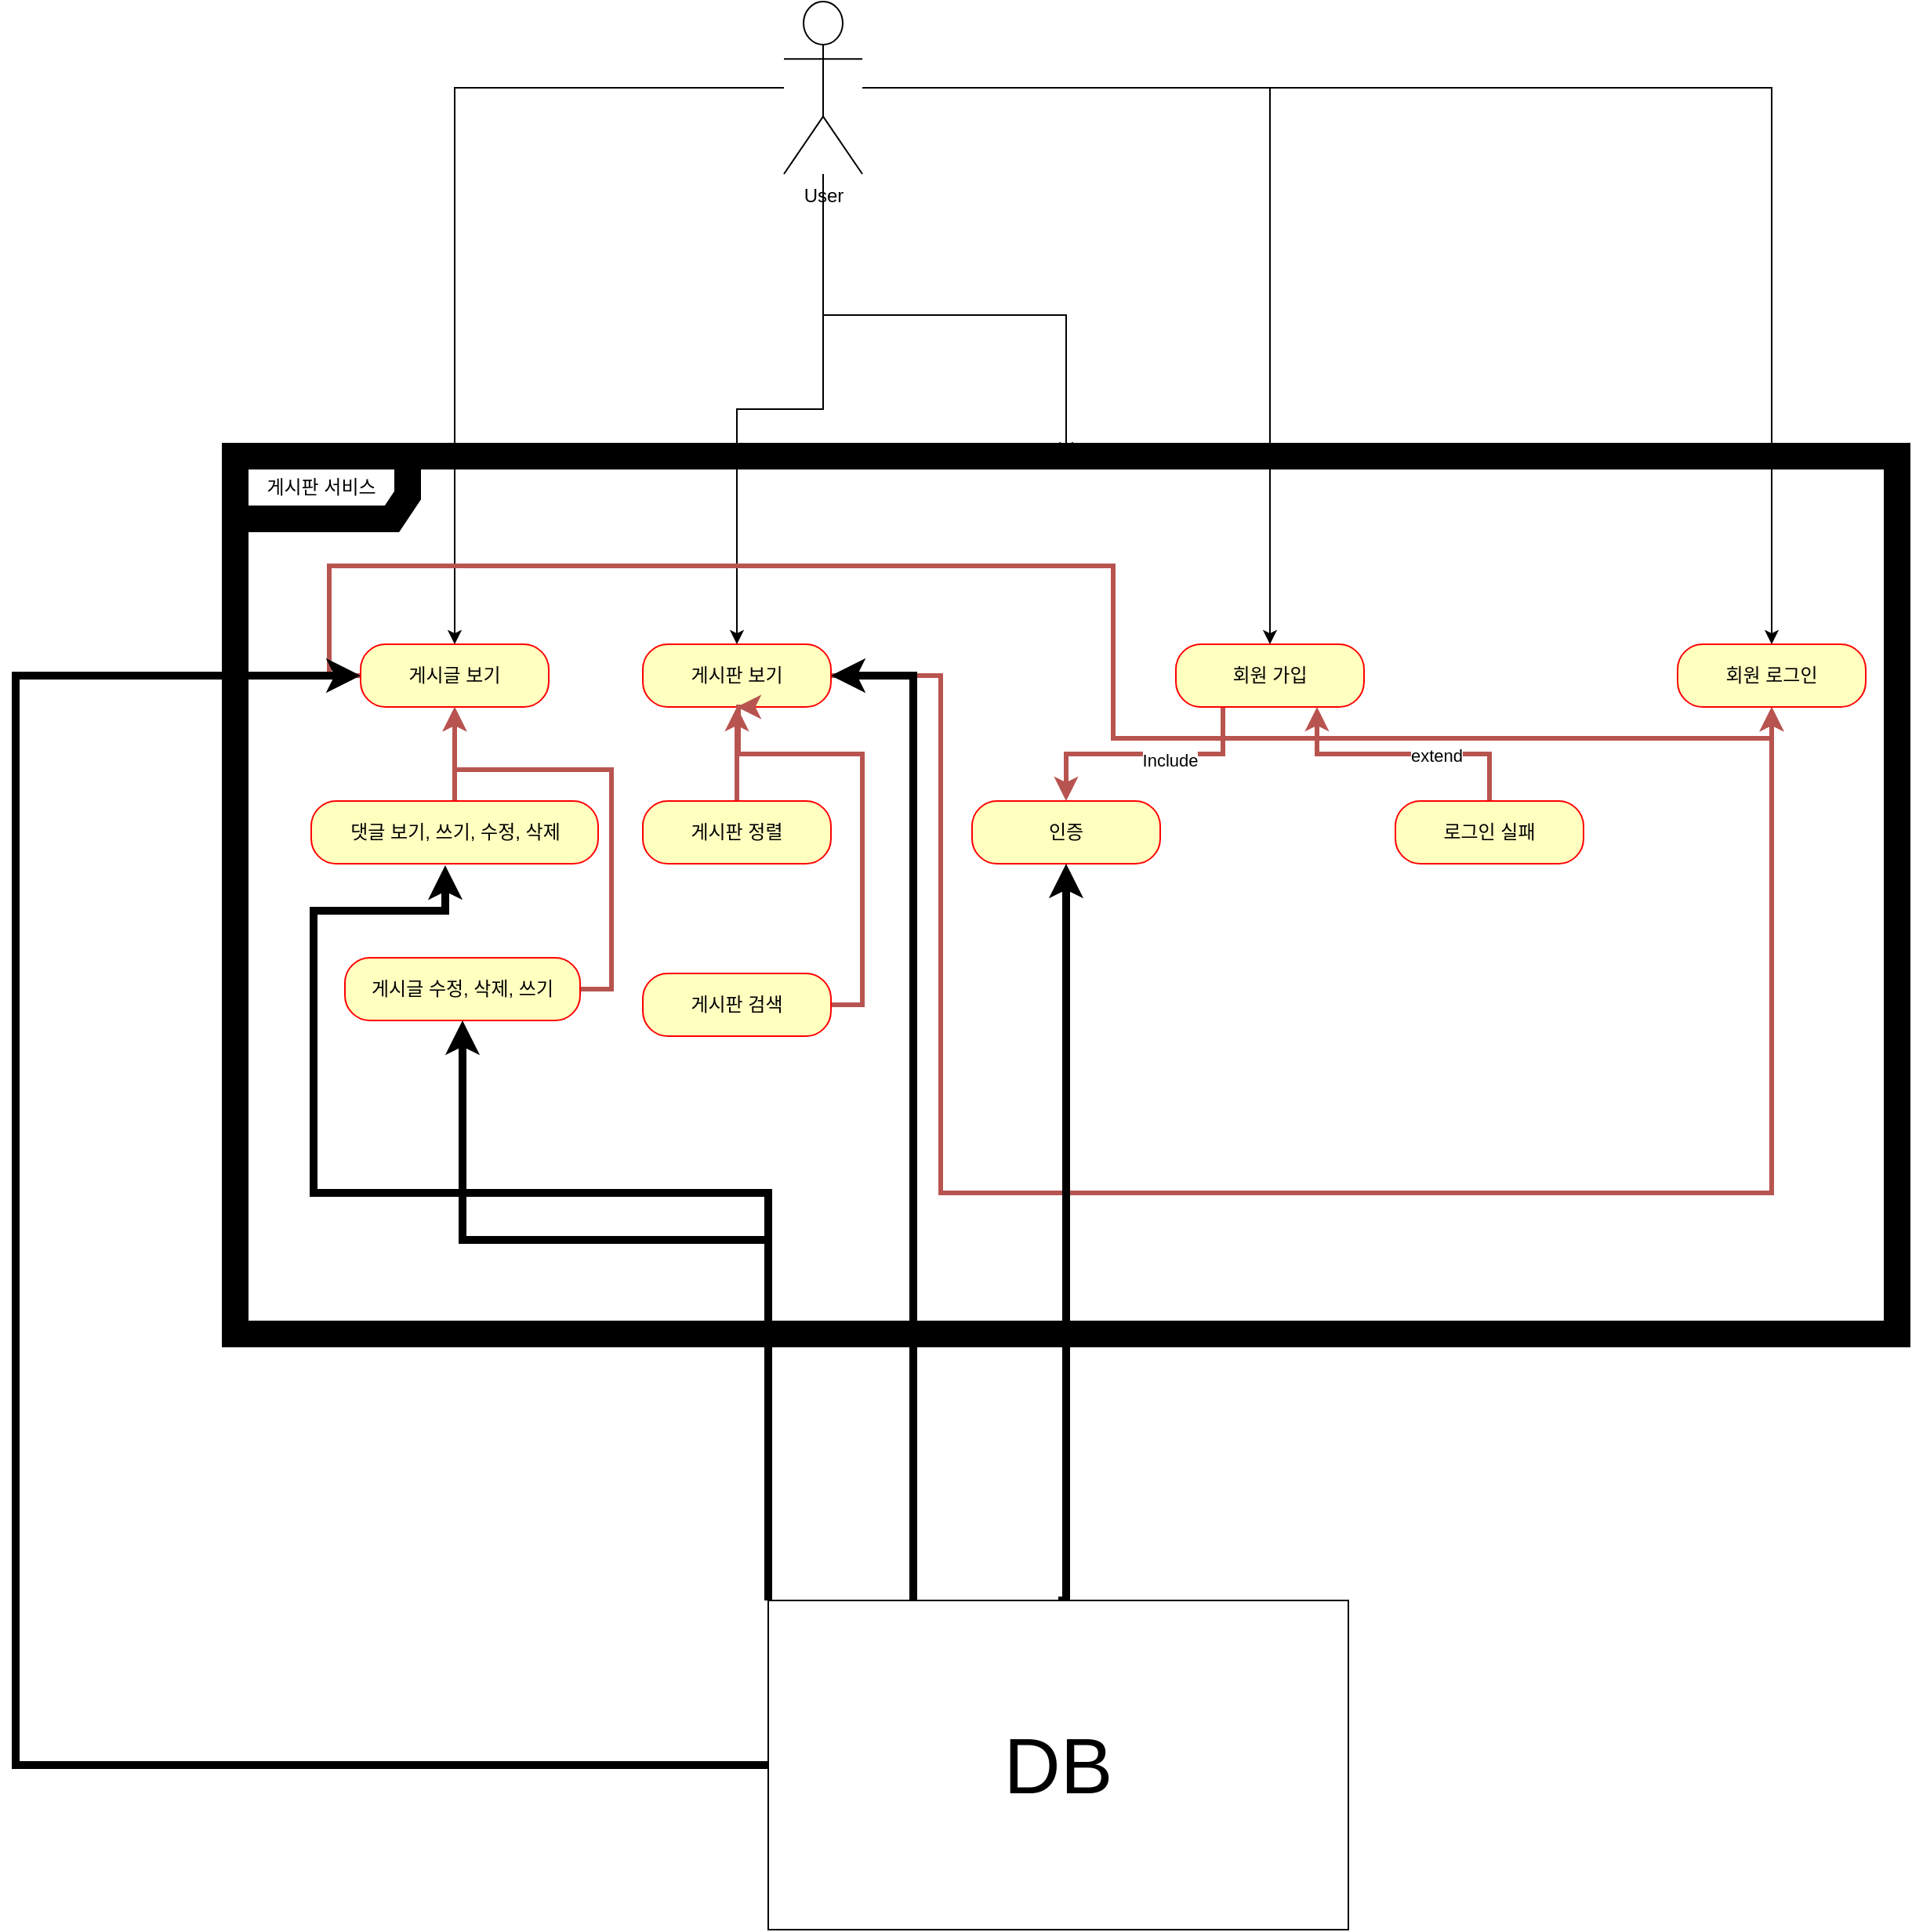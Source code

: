 <mxfile version="21.3.2" type="github">
  <diagram name="페이지-1" id="TuJsAdHhe2In2SE8tV6I">
    <mxGraphModel dx="2887" dy="1126" grid="1" gridSize="10" guides="1" tooltips="1" connect="1" arrows="1" fold="1" page="1" pageScale="1" pageWidth="827" pageHeight="1169" math="0" shadow="0">
      <root>
        <mxCell id="0" />
        <mxCell id="1" parent="0" />
        <mxCell id="raB9G4agvl3rUdxN47PU-23" style="edgeStyle=orthogonalEdgeStyle;rounded=0;orthogonalLoop=1;jettySize=auto;html=1;" edge="1" parent="1" source="raB9G4agvl3rUdxN47PU-1" target="raB9G4agvl3rUdxN47PU-4">
          <mxGeometry relative="1" as="geometry" />
        </mxCell>
        <mxCell id="raB9G4agvl3rUdxN47PU-25" style="edgeStyle=orthogonalEdgeStyle;rounded=0;orthogonalLoop=1;jettySize=auto;html=1;" edge="1" parent="1" source="raB9G4agvl3rUdxN47PU-1" target="raB9G4agvl3rUdxN47PU-6">
          <mxGeometry relative="1" as="geometry" />
        </mxCell>
        <mxCell id="raB9G4agvl3rUdxN47PU-26" style="edgeStyle=orthogonalEdgeStyle;rounded=0;orthogonalLoop=1;jettySize=auto;html=1;" edge="1" parent="1" source="raB9G4agvl3rUdxN47PU-1" target="raB9G4agvl3rUdxN47PU-7">
          <mxGeometry relative="1" as="geometry" />
        </mxCell>
        <mxCell id="raB9G4agvl3rUdxN47PU-27" style="edgeStyle=orthogonalEdgeStyle;rounded=0;orthogonalLoop=1;jettySize=auto;html=1;entryX=0.5;entryY=0;entryDx=0;entryDy=0;" edge="1" parent="1" source="raB9G4agvl3rUdxN47PU-1" target="raB9G4agvl3rUdxN47PU-10">
          <mxGeometry relative="1" as="geometry" />
        </mxCell>
        <mxCell id="raB9G4agvl3rUdxN47PU-65" value="" style="edgeStyle=orthogonalEdgeStyle;rounded=0;orthogonalLoop=1;jettySize=auto;html=1;" edge="1" parent="1" source="raB9G4agvl3rUdxN47PU-1" target="raB9G4agvl3rUdxN47PU-2">
          <mxGeometry relative="1" as="geometry" />
        </mxCell>
        <mxCell id="raB9G4agvl3rUdxN47PU-1" value="User" style="shape=umlActor;verticalLabelPosition=bottom;verticalAlign=top;html=1;" vertex="1" parent="1">
          <mxGeometry x="80" y="280" width="50" height="110" as="geometry" />
        </mxCell>
        <mxCell id="raB9G4agvl3rUdxN47PU-2" value="게시판 서비스" style="shape=umlFrame;whiteSpace=wrap;html=1;pointerEvents=0;strokeWidth=17;width=110;height=40;" vertex="1" parent="1">
          <mxGeometry x="-270" y="570" width="1060" height="560" as="geometry" />
        </mxCell>
        <mxCell id="raB9G4agvl3rUdxN47PU-62" style="edgeStyle=orthogonalEdgeStyle;rounded=0;orthogonalLoop=1;jettySize=auto;html=1;exitX=0;exitY=0.5;exitDx=0;exitDy=0;entryX=0.5;entryY=1;entryDx=0;entryDy=0;fillColor=#f8cecc;strokeColor=#b85450;strokeWidth=3;" edge="1" parent="1" source="raB9G4agvl3rUdxN47PU-4" target="raB9G4agvl3rUdxN47PU-10">
          <mxGeometry relative="1" as="geometry">
            <Array as="points">
              <mxPoint x="-210" y="710" />
              <mxPoint x="-210" y="640" />
              <mxPoint x="290" y="640" />
              <mxPoint x="290" y="750" />
              <mxPoint x="710" y="750" />
            </Array>
          </mxGeometry>
        </mxCell>
        <mxCell id="raB9G4agvl3rUdxN47PU-4" value="게시글 보기" style="rounded=1;whiteSpace=wrap;html=1;arcSize=40;fontColor=#000000;fillColor=#ffffc0;strokeColor=#ff0000;" vertex="1" parent="1">
          <mxGeometry x="-190" y="690" width="120" height="40" as="geometry" />
        </mxCell>
        <mxCell id="raB9G4agvl3rUdxN47PU-40" style="edgeStyle=orthogonalEdgeStyle;rounded=0;orthogonalLoop=1;jettySize=auto;html=1;exitX=1;exitY=0.5;exitDx=0;exitDy=0;fillColor=#f8cecc;strokeColor=#b85450;strokeWidth=3;" edge="1" parent="1" source="raB9G4agvl3rUdxN47PU-6" target="raB9G4agvl3rUdxN47PU-10">
          <mxGeometry relative="1" as="geometry">
            <Array as="points">
              <mxPoint x="180" y="710" />
              <mxPoint x="180" y="1040" />
              <mxPoint x="710" y="1040" />
            </Array>
          </mxGeometry>
        </mxCell>
        <mxCell id="raB9G4agvl3rUdxN47PU-6" value="게시판 보기" style="rounded=1;whiteSpace=wrap;html=1;arcSize=40;fontColor=#000000;fillColor=#ffffc0;strokeColor=#ff0000;" vertex="1" parent="1">
          <mxGeometry x="-10" y="690" width="120" height="40" as="geometry" />
        </mxCell>
        <mxCell id="raB9G4agvl3rUdxN47PU-33" style="edgeStyle=orthogonalEdgeStyle;rounded=0;orthogonalLoop=1;jettySize=auto;html=1;exitX=0.25;exitY=1;exitDx=0;exitDy=0;fillColor=#f8cecc;strokeColor=#b85450;strokeWidth=3;" edge="1" parent="1" source="raB9G4agvl3rUdxN47PU-7" target="raB9G4agvl3rUdxN47PU-11">
          <mxGeometry relative="1" as="geometry" />
        </mxCell>
        <mxCell id="raB9G4agvl3rUdxN47PU-34" value="Include" style="edgeLabel;html=1;align=center;verticalAlign=middle;resizable=0;points=[];" vertex="1" connectable="0" parent="raB9G4agvl3rUdxN47PU-33">
          <mxGeometry x="-0.2" y="4" relative="1" as="geometry">
            <mxPoint as="offset" />
          </mxGeometry>
        </mxCell>
        <mxCell id="raB9G4agvl3rUdxN47PU-7" value="회원 가입" style="rounded=1;whiteSpace=wrap;html=1;arcSize=40;fontColor=#000000;fillColor=#ffffc0;strokeColor=#ff0000;" vertex="1" parent="1">
          <mxGeometry x="330" y="690" width="120" height="40" as="geometry" />
        </mxCell>
        <mxCell id="raB9G4agvl3rUdxN47PU-10" value="회원 로그인" style="rounded=1;whiteSpace=wrap;html=1;arcSize=40;fontColor=#000000;fillColor=#ffffc0;strokeColor=#ff0000;" vertex="1" parent="1">
          <mxGeometry x="650" y="690" width="120" height="40" as="geometry" />
        </mxCell>
        <mxCell id="raB9G4agvl3rUdxN47PU-11" value="인증" style="rounded=1;whiteSpace=wrap;html=1;arcSize=40;fontColor=#000000;fillColor=#ffffc0;strokeColor=#ff0000;" vertex="1" parent="1">
          <mxGeometry x="200" y="790" width="120" height="40" as="geometry" />
        </mxCell>
        <mxCell id="raB9G4agvl3rUdxN47PU-37" style="edgeStyle=orthogonalEdgeStyle;rounded=0;orthogonalLoop=1;jettySize=auto;html=1;exitX=0.5;exitY=0;exitDx=0;exitDy=0;entryX=0.75;entryY=1;entryDx=0;entryDy=0;fillColor=#f8cecc;strokeColor=#b85450;strokeWidth=3;" edge="1" parent="1" source="raB9G4agvl3rUdxN47PU-12" target="raB9G4agvl3rUdxN47PU-7">
          <mxGeometry relative="1" as="geometry" />
        </mxCell>
        <mxCell id="raB9G4agvl3rUdxN47PU-38" value="extend" style="edgeLabel;html=1;align=center;verticalAlign=middle;resizable=0;points=[];" vertex="1" connectable="0" parent="raB9G4agvl3rUdxN47PU-37">
          <mxGeometry x="-0.247" y="1" relative="1" as="geometry">
            <mxPoint as="offset" />
          </mxGeometry>
        </mxCell>
        <mxCell id="raB9G4agvl3rUdxN47PU-12" value="로그인 실패" style="rounded=1;whiteSpace=wrap;html=1;arcSize=40;fontColor=#000000;fillColor=#ffffc0;strokeColor=#ff0000;" vertex="1" parent="1">
          <mxGeometry x="470" y="790" width="120" height="40" as="geometry" />
        </mxCell>
        <mxCell id="raB9G4agvl3rUdxN47PU-44" style="edgeStyle=orthogonalEdgeStyle;rounded=0;orthogonalLoop=1;jettySize=auto;html=1;exitX=0.5;exitY=0;exitDx=0;exitDy=0;fillColor=#f8cecc;strokeColor=#b85450;strokeWidth=3;" edge="1" parent="1" source="raB9G4agvl3rUdxN47PU-13" target="raB9G4agvl3rUdxN47PU-6">
          <mxGeometry relative="1" as="geometry" />
        </mxCell>
        <mxCell id="raB9G4agvl3rUdxN47PU-13" value="게시판 정렬" style="rounded=1;whiteSpace=wrap;html=1;arcSize=40;fontColor=#000000;fillColor=#ffffc0;strokeColor=#ff0000;" vertex="1" parent="1">
          <mxGeometry x="-10" y="790" width="120" height="40" as="geometry" />
        </mxCell>
        <mxCell id="raB9G4agvl3rUdxN47PU-45" style="edgeStyle=orthogonalEdgeStyle;rounded=0;orthogonalLoop=1;jettySize=auto;html=1;exitX=1;exitY=0.5;exitDx=0;exitDy=0;fillColor=#f8cecc;strokeColor=#b85450;strokeWidth=3;" edge="1" parent="1" source="raB9G4agvl3rUdxN47PU-14">
          <mxGeometry relative="1" as="geometry">
            <mxPoint x="50" y="730" as="targetPoint" />
            <Array as="points">
              <mxPoint x="130" y="920" />
              <mxPoint x="130" y="760" />
              <mxPoint x="51" y="760" />
            </Array>
          </mxGeometry>
        </mxCell>
        <mxCell id="raB9G4agvl3rUdxN47PU-14" value="게시판 검색" style="rounded=1;whiteSpace=wrap;html=1;arcSize=40;fontColor=#000000;fillColor=#ffffc0;strokeColor=#ff0000;" vertex="1" parent="1">
          <mxGeometry x="-10" y="900" width="120" height="40" as="geometry" />
        </mxCell>
        <mxCell id="raB9G4agvl3rUdxN47PU-49" style="edgeStyle=orthogonalEdgeStyle;rounded=0;orthogonalLoop=1;jettySize=auto;html=1;exitX=1;exitY=0.5;exitDx=0;exitDy=0;entryX=0.5;entryY=1;entryDx=0;entryDy=0;fillColor=#f8cecc;strokeColor=#b85450;strokeWidth=3;" edge="1" parent="1" source="raB9G4agvl3rUdxN47PU-18" target="raB9G4agvl3rUdxN47PU-4">
          <mxGeometry relative="1" as="geometry">
            <Array as="points">
              <mxPoint x="-30" y="910" />
              <mxPoint x="-30" y="770" />
              <mxPoint x="-130" y="770" />
            </Array>
          </mxGeometry>
        </mxCell>
        <mxCell id="raB9G4agvl3rUdxN47PU-18" value="게시글 수정, 삭제, 쓰기" style="rounded=1;whiteSpace=wrap;html=1;arcSize=40;fontColor=#000000;fillColor=#ffffc0;strokeColor=#ff0000;" vertex="1" parent="1">
          <mxGeometry x="-200" y="890" width="150" height="40" as="geometry" />
        </mxCell>
        <mxCell id="raB9G4agvl3rUdxN47PU-46" style="edgeStyle=orthogonalEdgeStyle;rounded=0;orthogonalLoop=1;jettySize=auto;html=1;exitX=0.5;exitY=0;exitDx=0;exitDy=0;entryX=0.5;entryY=1;entryDx=0;entryDy=0;fillColor=#f8cecc;strokeColor=#b85450;strokeWidth=3;" edge="1" parent="1" source="raB9G4agvl3rUdxN47PU-19" target="raB9G4agvl3rUdxN47PU-4">
          <mxGeometry relative="1" as="geometry" />
        </mxCell>
        <mxCell id="raB9G4agvl3rUdxN47PU-19" value="댓글 보기, 쓰기, 수정, 삭제" style="rounded=1;whiteSpace=wrap;html=1;arcSize=40;fontColor=#000000;fillColor=#ffffc0;strokeColor=#ff0000;" vertex="1" parent="1">
          <mxGeometry x="-221.5" y="790" width="183" height="40" as="geometry" />
        </mxCell>
        <mxCell id="raB9G4agvl3rUdxN47PU-29" style="edgeStyle=orthogonalEdgeStyle;rounded=0;orthogonalLoop=1;jettySize=auto;html=1;exitX=0.5;exitY=1;exitDx=0;exitDy=0;" edge="1" parent="1" source="raB9G4agvl3rUdxN47PU-14" target="raB9G4agvl3rUdxN47PU-14">
          <mxGeometry relative="1" as="geometry" />
        </mxCell>
        <mxCell id="raB9G4agvl3rUdxN47PU-53" style="edgeStyle=orthogonalEdgeStyle;rounded=0;orthogonalLoop=1;jettySize=auto;html=1;exitX=0.5;exitY=0;exitDx=0;exitDy=0;strokeWidth=5;" edge="1" parent="1" source="raB9G4agvl3rUdxN47PU-50" target="raB9G4agvl3rUdxN47PU-11">
          <mxGeometry relative="1" as="geometry">
            <Array as="points">
              <mxPoint x="260" y="1300" />
            </Array>
          </mxGeometry>
        </mxCell>
        <mxCell id="raB9G4agvl3rUdxN47PU-55" style="edgeStyle=orthogonalEdgeStyle;rounded=0;orthogonalLoop=1;jettySize=auto;html=1;exitX=0;exitY=0;exitDx=0;exitDy=0;strokeWidth=5;" edge="1" parent="1" source="raB9G4agvl3rUdxN47PU-50" target="raB9G4agvl3rUdxN47PU-18">
          <mxGeometry relative="1" as="geometry">
            <Array as="points">
              <mxPoint x="70" y="1070" />
              <mxPoint x="-125" y="1070" />
            </Array>
          </mxGeometry>
        </mxCell>
        <mxCell id="raB9G4agvl3rUdxN47PU-56" style="edgeStyle=orthogonalEdgeStyle;rounded=0;orthogonalLoop=1;jettySize=auto;html=1;exitX=0;exitY=0;exitDx=0;exitDy=0;entryX=0.467;entryY=1.025;entryDx=0;entryDy=0;entryPerimeter=0;strokeWidth=5;" edge="1" parent="1" source="raB9G4agvl3rUdxN47PU-50" target="raB9G4agvl3rUdxN47PU-19">
          <mxGeometry relative="1" as="geometry">
            <Array as="points">
              <mxPoint x="70" y="1040" />
              <mxPoint x="-220" y="1040" />
              <mxPoint x="-220" y="860" />
              <mxPoint x="-136" y="860" />
            </Array>
          </mxGeometry>
        </mxCell>
        <mxCell id="raB9G4agvl3rUdxN47PU-57" style="edgeStyle=orthogonalEdgeStyle;rounded=0;orthogonalLoop=1;jettySize=auto;html=1;exitX=0.25;exitY=0;exitDx=0;exitDy=0;entryX=1;entryY=0.5;entryDx=0;entryDy=0;strokeWidth=5;" edge="1" parent="1" source="raB9G4agvl3rUdxN47PU-50" target="raB9G4agvl3rUdxN47PU-6">
          <mxGeometry relative="1" as="geometry" />
        </mxCell>
        <mxCell id="raB9G4agvl3rUdxN47PU-58" style="edgeStyle=orthogonalEdgeStyle;rounded=0;orthogonalLoop=1;jettySize=auto;html=1;exitX=0;exitY=0.5;exitDx=0;exitDy=0;entryX=0;entryY=0.5;entryDx=0;entryDy=0;strokeWidth=5;" edge="1" parent="1" source="raB9G4agvl3rUdxN47PU-50" target="raB9G4agvl3rUdxN47PU-4">
          <mxGeometry relative="1" as="geometry">
            <Array as="points">
              <mxPoint x="-410" y="1405" />
              <mxPoint x="-410" y="710" />
            </Array>
          </mxGeometry>
        </mxCell>
        <mxCell id="raB9G4agvl3rUdxN47PU-50" value="&lt;font style=&quot;font-size: 50px;&quot;&gt;DB&lt;/font&gt;" style="html=1;dropTarget=0;whiteSpace=wrap;" vertex="1" parent="1">
          <mxGeometry x="70" y="1300" width="370" height="210" as="geometry" />
        </mxCell>
      </root>
    </mxGraphModel>
  </diagram>
</mxfile>
